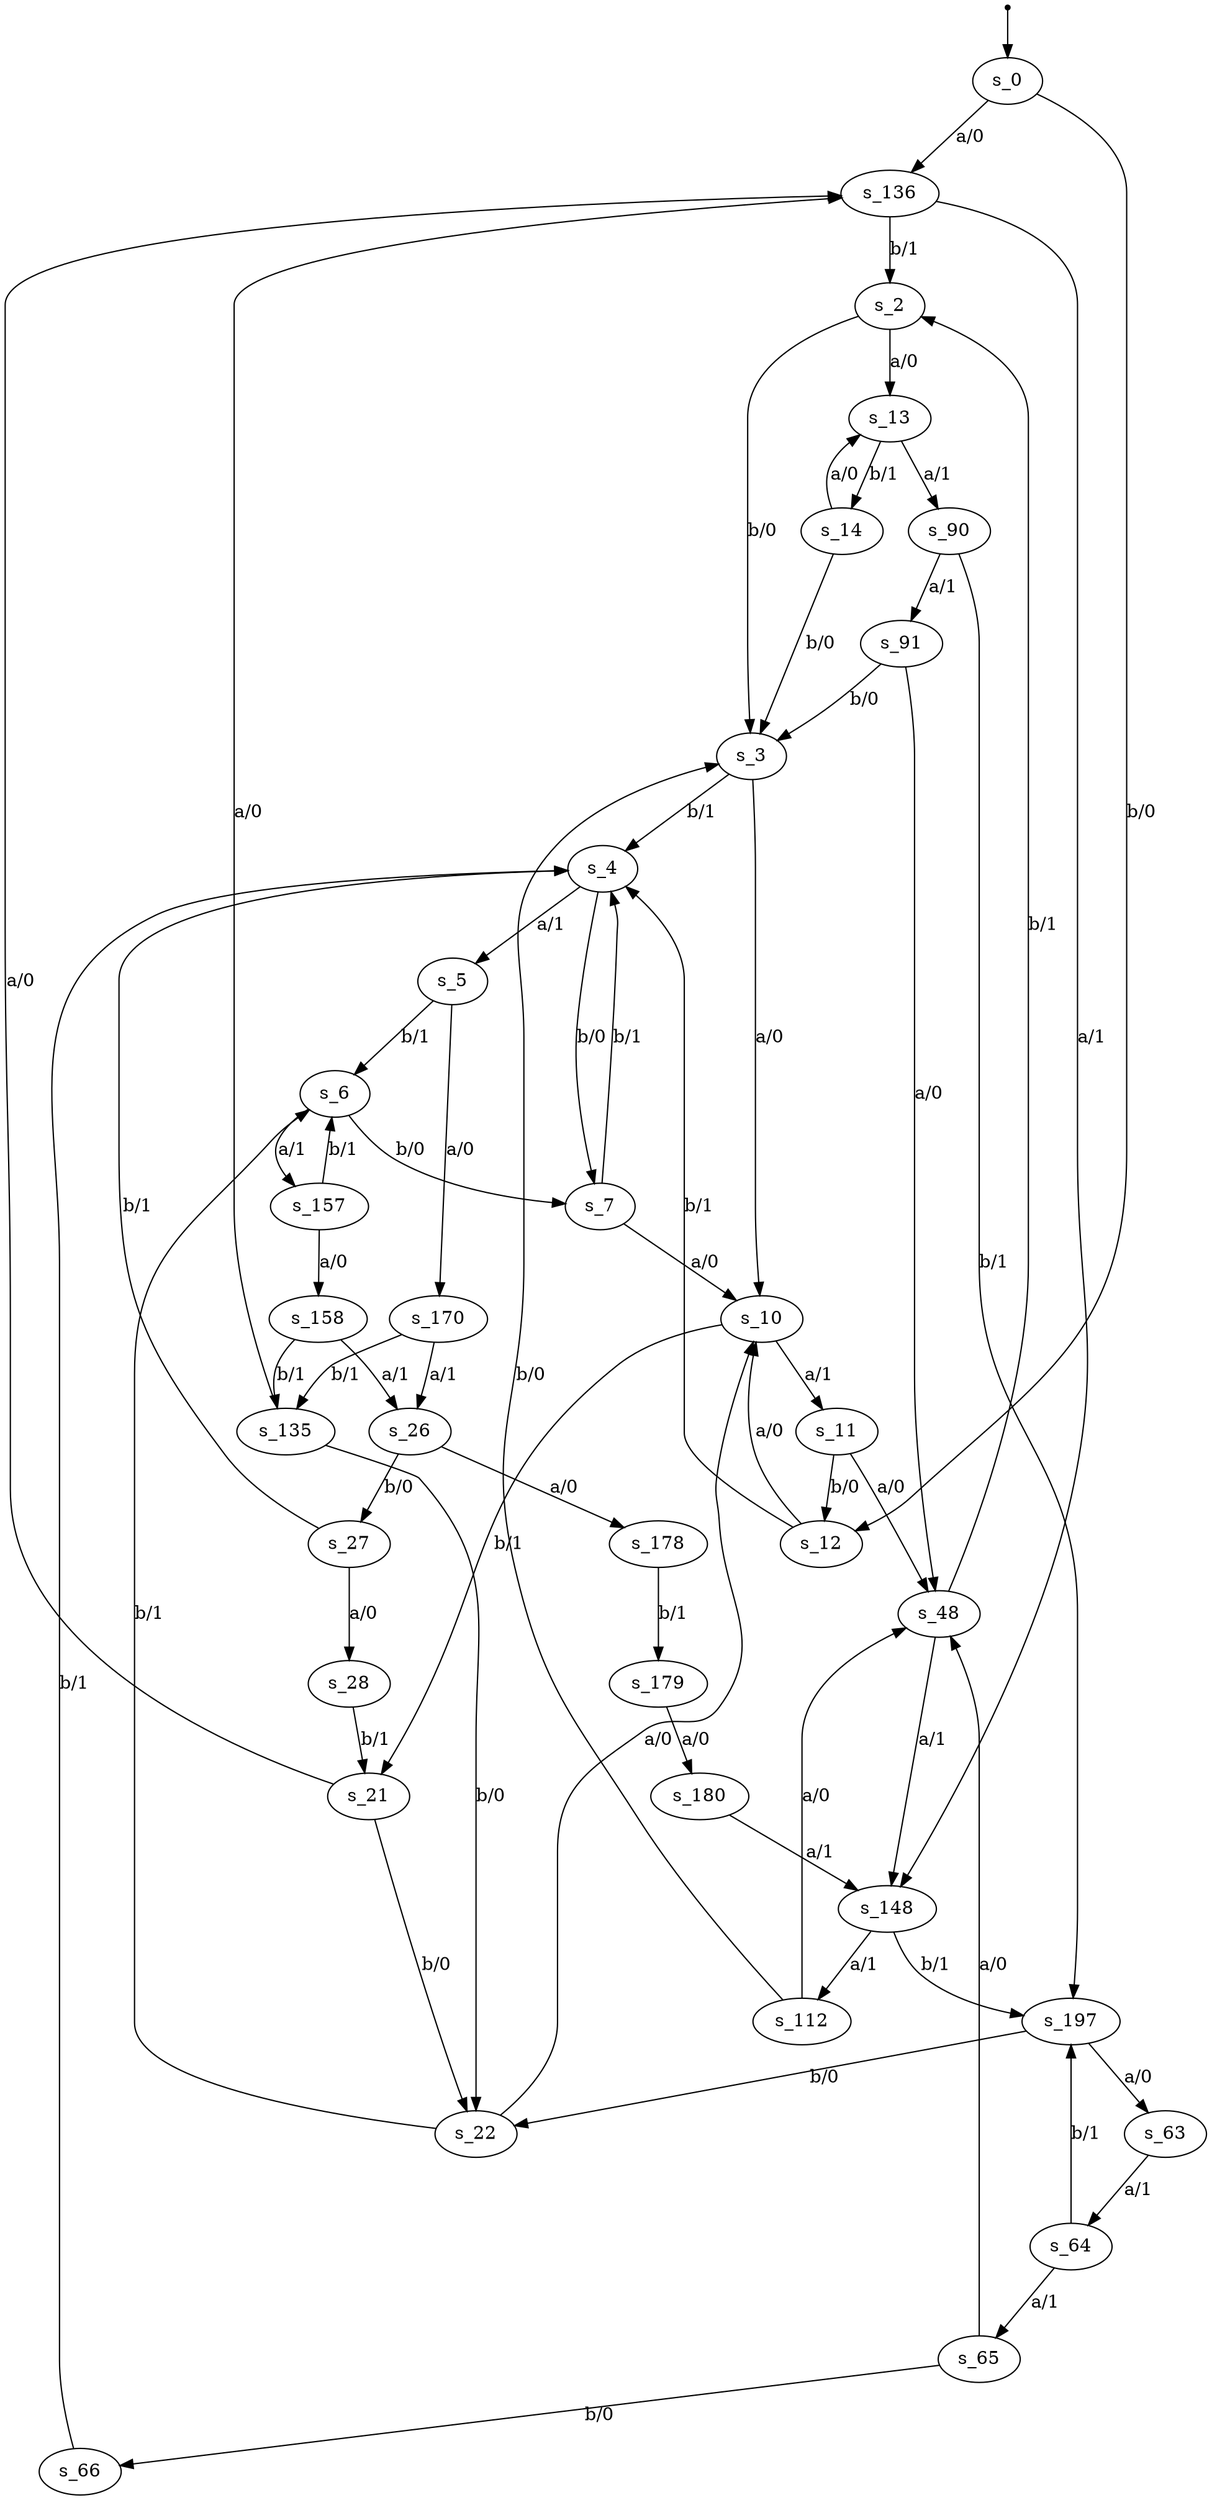 digraph fsm {
	s_0 [root=true]
	s_136
	s_2
	s_3
	s_4
	s_5
	s_6
	s_7
	s_157
	s_158
	s_170
	s_135
	s_22
	s_26
	s_27
	s_178
	s_179
	s_180
	s_148
	s_10
	s_21
	s_197
	s_11
	s_48
	s_12
	s_28
	s_13
	s_14
	s_90
	s_91
	s_63
	s_64
	s_112
	s_65
	s_66
	qi [shape = point]
	qi -> s_0
	s_0 -> s_136 [label="a/0"]
	s_136 -> s_2 [label="b/1"]
	s_2 -> s_3 [label="b/0"]
	s_3 -> s_4 [label="b/1"]
	s_4 -> s_5 [label="a/1"]
	s_5 -> s_6 [label="b/1"]
	s_6 -> s_7 [label="b/0"]
	s_7 -> s_4 [label="b/1"]
	s_6 -> s_157 [label="a/1"]
	s_157 -> s_158 [label="a/0"]
	s_5 -> s_170 [label="a/0"]
	s_170 -> s_135 [label="b/1"]
	s_135 -> s_22 [label="b/0"]
	s_22 -> s_6 [label="b/1"]
	s_158 -> s_26 [label="a/1"]
	s_170 -> s_26 [label="a/1"]
	s_26 -> s_27 [label="b/0"]
	s_27 -> s_4 [label="b/1"]
	s_4 -> s_7 [label="b/0"]
	s_26 -> s_178 [label="a/0"]
	s_178 -> s_179 [label="b/1"]
	s_179 -> s_180 [label="a/0"]
	s_180 -> s_148 [label="a/1"]
	s_7 -> s_10 [label="a/0"]
	s_10 -> s_21 [label="b/1"]
	s_21 -> s_136 [label="a/0"]
	s_136 -> s_148 [label="a/1"]
	s_148 -> s_197 [label="b/1"]
	s_197 -> s_22 [label="b/0"]
	s_10 -> s_11 [label="a/1"]
	s_11 -> s_48 [label="a/0"]
	s_48 -> s_2 [label="b/1"]
	s_3 -> s_10 [label="a/0"]
	s_11 -> s_12 [label="b/0"]
	s_21 -> s_22 [label="b/0"]
	s_27 -> s_28 [label="a/0"]
	s_28 -> s_21 [label="b/1"]
	s_2 -> s_13 [label="a/0"]
	s_13 -> s_14 [label="b/1"]
	s_14 -> s_3 [label="b/0"]
	s_13 -> s_90 [label="a/1"]
	s_90 -> s_91 [label="a/1"]
	s_91 -> s_3 [label="b/0"]
	s_91 -> s_48 [label="a/0"]
	s_48 -> s_148 [label="a/1"]
	s_90 -> s_197 [label="b/1"]
	s_197 -> s_63 [label="a/0"]
	s_63 -> s_64 [label="a/1"]
	s_64 -> s_197 [label="b/1"]
	s_148 -> s_112 [label="a/1"]
	s_112 -> s_48 [label="a/0"]
	s_64 -> s_65 [label="a/1"]
	s_65 -> s_66 [label="b/0"]
	s_66 -> s_4 [label="b/1"]
	s_112 -> s_3 [label="b/0"]
	s_158 -> s_135 [label="b/1"]
	s_135 -> s_136 [label="a/0"]
	s_22 -> s_10 [label="a/0"]
	s_0 -> s_12 [label="b/0"]
	s_12 -> s_4 [label="b/1"]
	s_65 -> s_48 [label="a/0"]
	s_12 -> s_10 [label="a/0"]
	s_14 -> s_13 [label="a/0"]
	s_157 -> s_6 [label="b/1"]
}